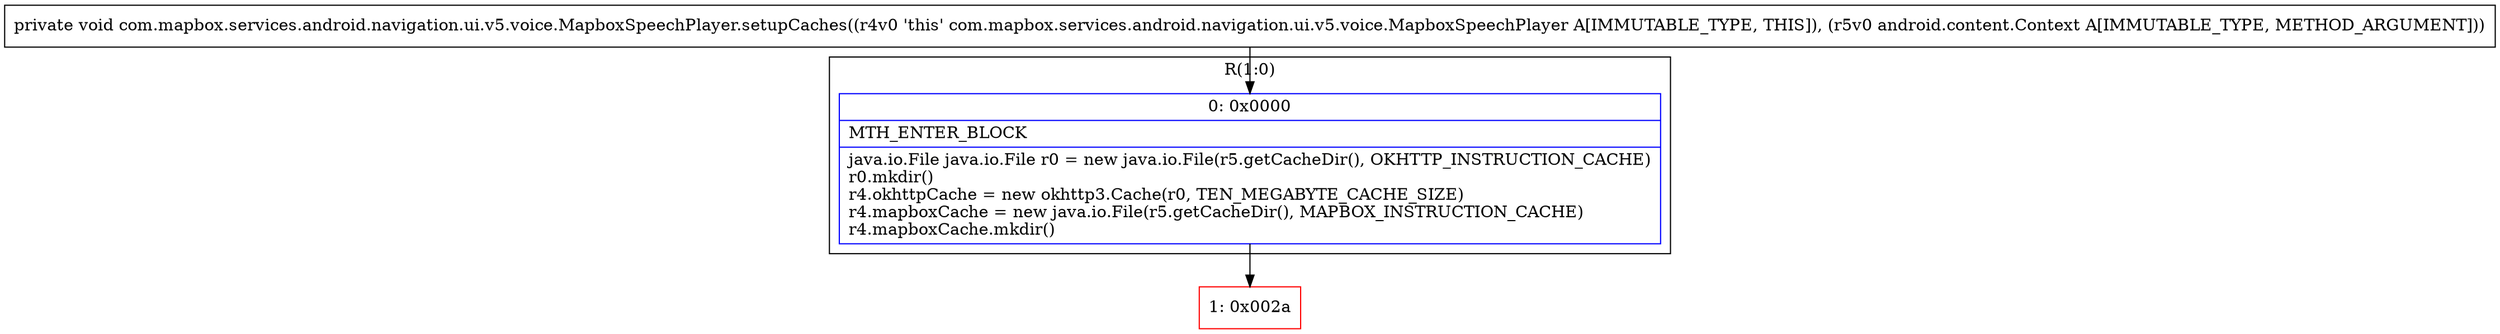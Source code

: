 digraph "CFG forcom.mapbox.services.android.navigation.ui.v5.voice.MapboxSpeechPlayer.setupCaches(Landroid\/content\/Context;)V" {
subgraph cluster_Region_788334167 {
label = "R(1:0)";
node [shape=record,color=blue];
Node_0 [shape=record,label="{0\:\ 0x0000|MTH_ENTER_BLOCK\l|java.io.File java.io.File r0 = new java.io.File(r5.getCacheDir(), OKHTTP_INSTRUCTION_CACHE)\lr0.mkdir()\lr4.okhttpCache = new okhttp3.Cache(r0, TEN_MEGABYTE_CACHE_SIZE)\lr4.mapboxCache = new java.io.File(r5.getCacheDir(), MAPBOX_INSTRUCTION_CACHE)\lr4.mapboxCache.mkdir()\l}"];
}
Node_1 [shape=record,color=red,label="{1\:\ 0x002a}"];
MethodNode[shape=record,label="{private void com.mapbox.services.android.navigation.ui.v5.voice.MapboxSpeechPlayer.setupCaches((r4v0 'this' com.mapbox.services.android.navigation.ui.v5.voice.MapboxSpeechPlayer A[IMMUTABLE_TYPE, THIS]), (r5v0 android.content.Context A[IMMUTABLE_TYPE, METHOD_ARGUMENT])) }"];
MethodNode -> Node_0;
Node_0 -> Node_1;
}

